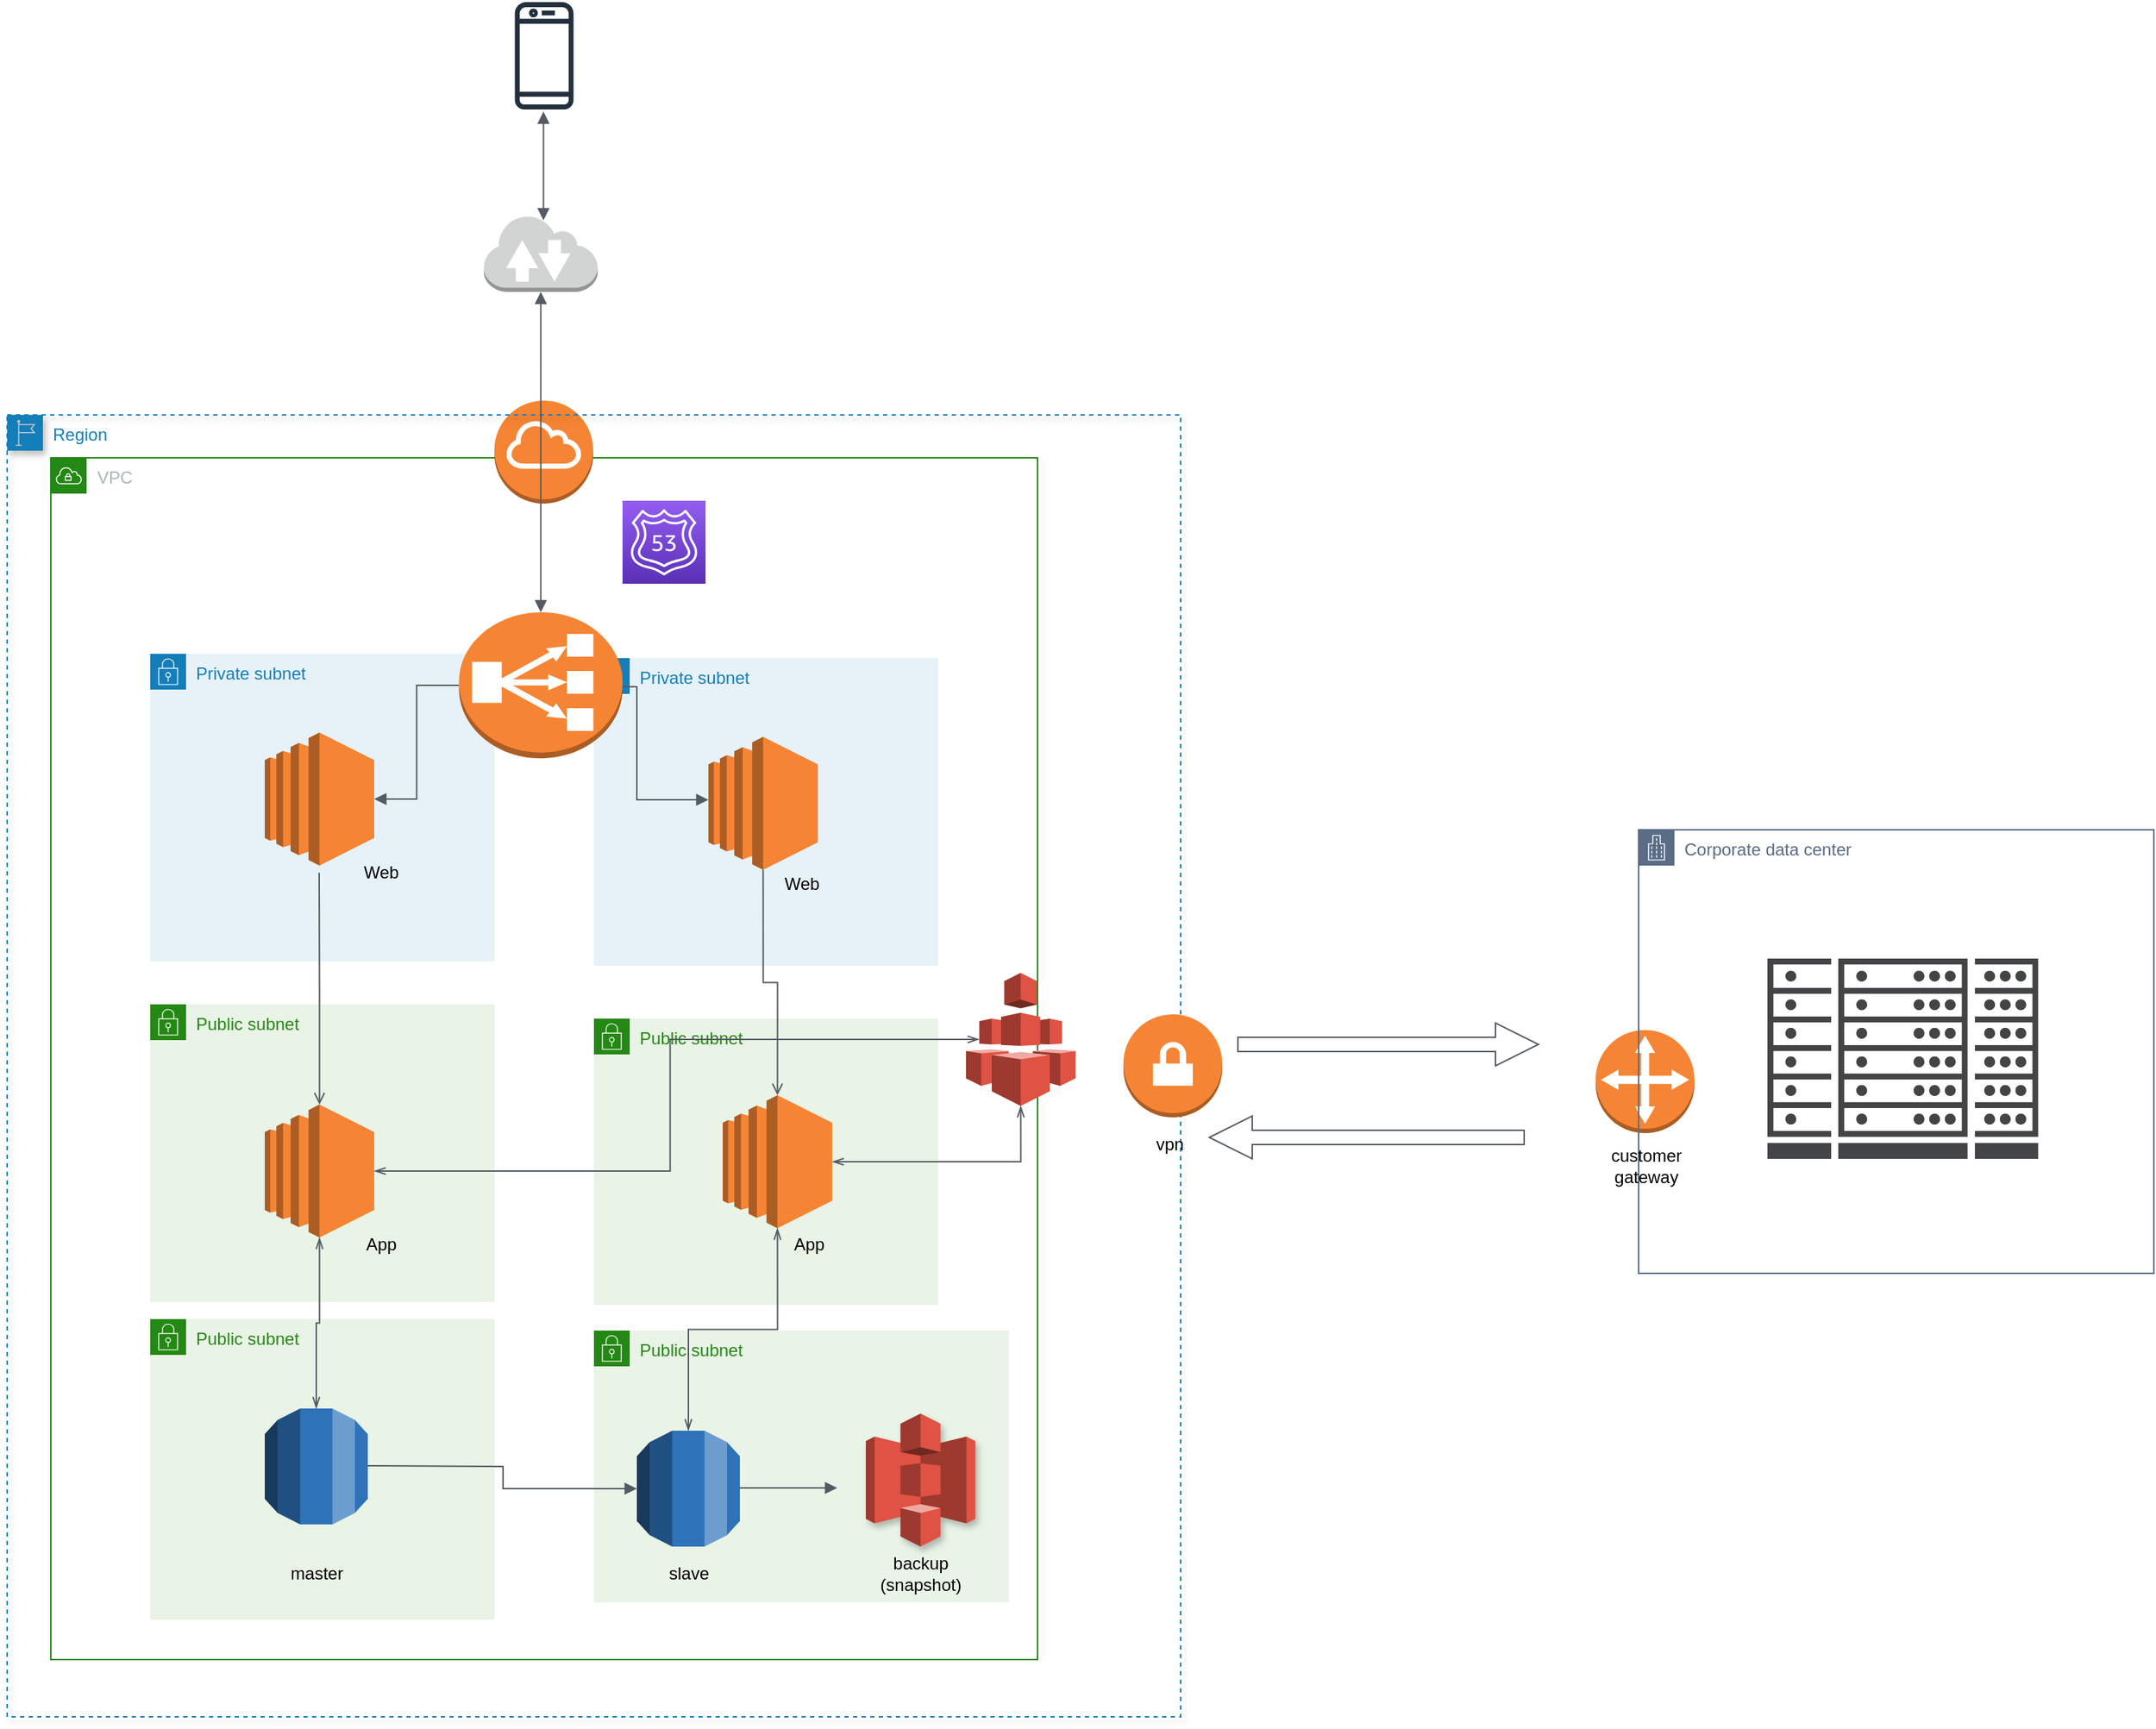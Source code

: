 <mxfile version="17.2.1" type="device"><diagram id="IXsG80oCsGZxPLJD--3E" name="Page-1"><mxGraphModel dx="1666" dy="1963" grid="1" gridSize="10" guides="1" tooltips="1" connect="1" arrows="1" fold="1" page="1" pageScale="1" pageWidth="827" pageHeight="1169" math="0" shadow="0"><root><mxCell id="0"/><mxCell id="1" parent="0"/><mxCell id="rbVpOOUU9IhklZiercOR-5" value="VPC" style="points=[[0,0],[0.25,0],[0.5,0],[0.75,0],[1,0],[1,0.25],[1,0.5],[1,0.75],[1,1],[0.75,1],[0.5,1],[0.25,1],[0,1],[0,0.75],[0,0.5],[0,0.25]];outlineConnect=0;gradientColor=none;html=1;whiteSpace=wrap;fontSize=12;fontStyle=0;container=1;pointerEvents=0;collapsible=0;recursiveResize=0;shape=mxgraph.aws4.group;grIcon=mxgraph.aws4.group_vpc;strokeColor=#248814;fillColor=none;verticalAlign=top;align=left;spacingLeft=30;fontColor=#AAB7B8;dashed=0;" parent="1" vertex="1"><mxGeometry x="60.5" y="260" width="689.5" height="840" as="geometry"/></mxCell><mxCell id="rbVpOOUU9IhklZiercOR-6" value="Public subnet" style="points=[[0,0],[0.25,0],[0.5,0],[0.75,0],[1,0],[1,0.25],[1,0.5],[1,0.75],[1,1],[0.75,1],[0.5,1],[0.25,1],[0,1],[0,0.75],[0,0.5],[0,0.25]];outlineConnect=0;gradientColor=none;html=1;whiteSpace=wrap;fontSize=12;fontStyle=0;container=1;pointerEvents=0;collapsible=0;recursiveResize=0;shape=mxgraph.aws4.group;grIcon=mxgraph.aws4.group_security_group;grStroke=0;strokeColor=#248814;fillColor=#E9F3E6;verticalAlign=top;align=left;spacingLeft=30;fontColor=#248814;dashed=0;" parent="rbVpOOUU9IhklZiercOR-5" vertex="1"><mxGeometry x="69.5" y="382" width="240.5" height="208" as="geometry"/></mxCell><mxCell id="rbVpOOUU9IhklZiercOR-4" value="" style="outlineConnect=0;dashed=0;verticalLabelPosition=bottom;verticalAlign=top;align=center;html=1;shape=mxgraph.aws3.ec2;fillColor=#F58534;gradientColor=none;" parent="rbVpOOUU9IhklZiercOR-6" vertex="1"><mxGeometry x="80" y="70" width="76.5" height="93" as="geometry"/></mxCell><mxCell id="rbVpOOUU9IhklZiercOR-13" value="Private subnet" style="points=[[0,0],[0.25,0],[0.5,0],[0.75,0],[1,0],[1,0.25],[1,0.5],[1,0.75],[1,1],[0.75,1],[0.5,1],[0.25,1],[0,1],[0,0.75],[0,0.5],[0,0.25]];outlineConnect=0;gradientColor=none;html=1;whiteSpace=wrap;fontSize=12;fontStyle=0;container=1;pointerEvents=0;collapsible=0;recursiveResize=0;shape=mxgraph.aws4.group;grIcon=mxgraph.aws4.group_security_group;grStroke=0;strokeColor=#147EBA;fillColor=#E6F2F8;verticalAlign=top;align=left;spacingLeft=30;fontColor=#147EBA;dashed=0;" parent="rbVpOOUU9IhklZiercOR-5" vertex="1"><mxGeometry x="69.5" y="137" width="240.5" height="215" as="geometry"/></mxCell><mxCell id="rbVpOOUU9IhklZiercOR-14" value="" style="outlineConnect=0;dashed=0;verticalLabelPosition=bottom;verticalAlign=top;align=center;html=1;shape=mxgraph.aws3.ec2;fillColor=#F58534;gradientColor=none;" parent="rbVpOOUU9IhklZiercOR-13" vertex="1"><mxGeometry x="80" y="55" width="76.5" height="93" as="geometry"/></mxCell><mxCell id="rbVpOOUU9IhklZiercOR-27" value="" style="edgeStyle=orthogonalEdgeStyle;html=1;endArrow=none;elbow=vertical;startArrow=open;startFill=0;strokeColor=#545B64;rounded=0;" parent="rbVpOOUU9IhklZiercOR-5" source="rbVpOOUU9IhklZiercOR-4" edge="1"><mxGeometry width="100" relative="1" as="geometry"><mxPoint x="249.5" y="262" as="sourcePoint"/><mxPoint x="187.5" y="290" as="targetPoint"/></mxGeometry></mxCell><mxCell id="rbVpOOUU9IhklZiercOR-29" value="Public subnet" style="points=[[0,0],[0.25,0],[0.5,0],[0.75,0],[1,0],[1,0.25],[1,0.5],[1,0.75],[1,1],[0.75,1],[0.5,1],[0.25,1],[0,1],[0,0.75],[0,0.5],[0,0.25]];outlineConnect=0;gradientColor=none;html=1;whiteSpace=wrap;fontSize=12;fontStyle=0;container=1;pointerEvents=0;collapsible=0;recursiveResize=0;shape=mxgraph.aws4.group;grIcon=mxgraph.aws4.group_security_group;grStroke=0;strokeColor=#248814;fillColor=#E9F3E6;verticalAlign=top;align=left;spacingLeft=30;fontColor=#248814;dashed=0;" parent="rbVpOOUU9IhklZiercOR-5" vertex="1"><mxGeometry x="69.5" y="602" width="240.5" height="210" as="geometry"/></mxCell><mxCell id="rbVpOOUU9IhklZiercOR-63" value="" style="outlineConnect=0;dashed=0;verticalLabelPosition=bottom;verticalAlign=top;align=center;html=1;shape=mxgraph.aws3.internet_gateway;fillColor=#F58534;gradientColor=none;" parent="rbVpOOUU9IhklZiercOR-5" vertex="1"><mxGeometry x="310" y="-40" width="69" height="72" as="geometry"/></mxCell><mxCell id="rbVpOOUU9IhklZiercOR-62" value="Region" style="points=[[0,0],[0.25,0],[0.5,0],[0.75,0],[1,0],[1,0.25],[1,0.5],[1,0.75],[1,1],[0.75,1],[0.5,1],[0.25,1],[0,1],[0,0.75],[0,0.5],[0,0.25]];outlineConnect=0;gradientColor=none;html=1;whiteSpace=wrap;fontSize=12;fontStyle=0;container=1;pointerEvents=0;collapsible=0;recursiveResize=0;shape=mxgraph.aws4.group;grIcon=mxgraph.aws4.group_region;strokeColor=#147EBA;fillColor=none;verticalAlign=top;align=left;spacingLeft=30;fontColor=#147EBA;dashed=1;shadow=1;" parent="1" vertex="1"><mxGeometry x="30" y="230" width="820" height="910" as="geometry"/></mxCell><mxCell id="5YPxUz5dsuTZFwqubD_V-10" value="Public subnet" style="points=[[0,0],[0.25,0],[0.5,0],[0.75,0],[1,0],[1,0.25],[1,0.5],[1,0.75],[1,1],[0.75,1],[0.5,1],[0.25,1],[0,1],[0,0.75],[0,0.5],[0,0.25]];outlineConnect=0;gradientColor=none;html=1;whiteSpace=wrap;fontSize=12;fontStyle=0;container=1;pointerEvents=0;collapsible=0;recursiveResize=0;shape=mxgraph.aws4.group;grIcon=mxgraph.aws4.group_security_group;grStroke=0;strokeColor=#248814;fillColor=#E9F3E6;verticalAlign=top;align=left;spacingLeft=30;fontColor=#248814;dashed=0;" parent="rbVpOOUU9IhklZiercOR-62" vertex="1"><mxGeometry x="410" y="422" width="240.5" height="200" as="geometry"/></mxCell><mxCell id="rbVpOOUU9IhklZiercOR-12" value="" style="outlineConnect=0;dashed=0;verticalLabelPosition=bottom;verticalAlign=top;align=center;html=1;shape=mxgraph.aws3.ec2;fillColor=#F58534;gradientColor=none;" parent="5YPxUz5dsuTZFwqubD_V-10" vertex="1"><mxGeometry x="90" y="53.5" width="76.5" height="93" as="geometry"/></mxCell><mxCell id="nPi6pv4HeE6bBKtAneD--34" value="App" style="text;html=1;resizable=0;autosize=1;align=center;verticalAlign=middle;points=[];fillColor=none;strokeColor=none;rounded=0;shadow=1;" parent="5YPxUz5dsuTZFwqubD_V-10" vertex="1"><mxGeometry x="130" y="148" width="40" height="20" as="geometry"/></mxCell><mxCell id="rbVpOOUU9IhklZiercOR-59" value="" style="sketch=0;points=[[0,0,0],[0.25,0,0],[0.5,0,0],[0.75,0,0],[1,0,0],[0,1,0],[0.25,1,0],[0.5,1,0],[0.75,1,0],[1,1,0],[0,0.25,0],[0,0.5,0],[0,0.75,0],[1,0.25,0],[1,0.5,0],[1,0.75,0]];outlineConnect=0;fontColor=#232F3E;gradientColor=#945DF2;gradientDirection=north;fillColor=#5A30B5;strokeColor=#ffffff;dashed=0;verticalLabelPosition=bottom;verticalAlign=top;align=center;html=1;fontSize=12;fontStyle=0;aspect=fixed;shape=mxgraph.aws4.resourceIcon;resIcon=mxgraph.aws4.route_53;" parent="rbVpOOUU9IhklZiercOR-62" vertex="1"><mxGeometry x="430" y="60" width="58" height="58" as="geometry"/></mxCell><mxCell id="rbVpOOUU9IhklZiercOR-83" value="Private subnet" style="points=[[0,0],[0.25,0],[0.5,0],[0.75,0],[1,0],[1,0.25],[1,0.5],[1,0.75],[1,1],[0.75,1],[0.5,1],[0.25,1],[0,1],[0,0.75],[0,0.5],[0,0.25]];outlineConnect=0;gradientColor=none;html=1;whiteSpace=wrap;fontSize=12;fontStyle=0;container=1;pointerEvents=0;collapsible=0;recursiveResize=0;shape=mxgraph.aws4.group;grIcon=mxgraph.aws4.group_security_group;grStroke=0;strokeColor=#147EBA;fillColor=#E6F2F8;verticalAlign=top;align=left;spacingLeft=30;fontColor=#147EBA;dashed=0;" parent="rbVpOOUU9IhklZiercOR-62" vertex="1"><mxGeometry x="410" y="170" width="240.5" height="215" as="geometry"/></mxCell><mxCell id="rbVpOOUU9IhklZiercOR-84" value="" style="outlineConnect=0;dashed=0;verticalLabelPosition=bottom;verticalAlign=top;align=center;html=1;shape=mxgraph.aws3.ec2;fillColor=#F58534;gradientColor=none;" parent="rbVpOOUU9IhklZiercOR-83" vertex="1"><mxGeometry x="80" y="55" width="76.5" height="93" as="geometry"/></mxCell><mxCell id="nPi6pv4HeE6bBKtAneD--31" value="Web" style="text;html=1;resizable=0;autosize=1;align=center;verticalAlign=middle;points=[];fillColor=none;strokeColor=none;rounded=0;shadow=1;" parent="rbVpOOUU9IhklZiercOR-83" vertex="1"><mxGeometry x="125" y="148" width="40" height="20" as="geometry"/></mxCell><mxCell id="rbVpOOUU9IhklZiercOR-24" value="" style="edgeStyle=orthogonalEdgeStyle;html=1;endArrow=block;elbow=vertical;startArrow=none;endFill=1;strokeColor=#545B64;rounded=0;exitX=1;exitY=0.5;exitDx=0;exitDy=0;exitPerimeter=0;" parent="rbVpOOUU9IhklZiercOR-62" source="rbVpOOUU9IhklZiercOR-22" target="rbVpOOUU9IhklZiercOR-84" edge="1"><mxGeometry width="100" relative="1" as="geometry"><mxPoint x="379.5" y="302" as="sourcePoint"/><mxPoint x="450" y="269" as="targetPoint"/><Array as="points"><mxPoint x="385" y="196"/><mxPoint x="380" y="196"/><mxPoint x="380" y="190"/><mxPoint x="440" y="190"/><mxPoint x="440" y="269"/></Array></mxGeometry></mxCell><mxCell id="rbVpOOUU9IhklZiercOR-52" value="" style="outlineConnect=0;dashed=0;verticalLabelPosition=bottom;verticalAlign=top;align=center;html=1;shape=mxgraph.aws3.efs;fillColor=#E05243;gradientColor=none;" parent="rbVpOOUU9IhklZiercOR-62" vertex="1"><mxGeometry x="670" y="390" width="76.5" height="93" as="geometry"/></mxCell><mxCell id="rbVpOOUU9IhklZiercOR-28" value="" style="edgeStyle=orthogonalEdgeStyle;html=1;endArrow=none;elbow=vertical;startArrow=open;startFill=0;strokeColor=#545B64;rounded=0;entryX=0.5;entryY=1;entryDx=0;entryDy=0;entryPerimeter=0;exitX=0.5;exitY=0;exitDx=0;exitDy=0;exitPerimeter=0;" parent="rbVpOOUU9IhklZiercOR-62" source="rbVpOOUU9IhklZiercOR-12" target="rbVpOOUU9IhklZiercOR-84" edge="1"><mxGeometry width="100" relative="1" as="geometry"><mxPoint x="228.3" y="502" as="sourcePoint"/><mxPoint x="488.25" y="315" as="targetPoint"/></mxGeometry></mxCell><mxCell id="rbVpOOUU9IhklZiercOR-54" value="" style="edgeStyle=orthogonalEdgeStyle;html=1;endArrow=openThin;elbow=vertical;startArrow=openThin;startFill=0;endFill=0;strokeColor=#545B64;rounded=0;exitX=0.5;exitY=1;exitDx=0;exitDy=0;exitPerimeter=0;entryX=1;entryY=0.5;entryDx=0;entryDy=0;entryPerimeter=0;" parent="rbVpOOUU9IhklZiercOR-62" source="rbVpOOUU9IhklZiercOR-52" target="rbVpOOUU9IhklZiercOR-12" edge="1"><mxGeometry width="100" relative="1" as="geometry"><mxPoint x="679.18" y="428.5" as="sourcePoint"/><mxPoint x="266.5" y="548.5" as="targetPoint"/></mxGeometry></mxCell><mxCell id="5YPxUz5dsuTZFwqubD_V-12" value="Public subnet" style="points=[[0,0],[0.25,0],[0.5,0],[0.75,0],[1,0],[1,0.25],[1,0.5],[1,0.75],[1,1],[0.75,1],[0.5,1],[0.25,1],[0,1],[0,0.75],[0,0.5],[0,0.25]];outlineConnect=0;gradientColor=none;html=1;whiteSpace=wrap;fontSize=12;fontStyle=0;container=1;pointerEvents=0;collapsible=0;recursiveResize=0;shape=mxgraph.aws4.group;grIcon=mxgraph.aws4.group_security_group;grStroke=0;strokeColor=#248814;fillColor=#E9F3E6;verticalAlign=top;align=left;spacingLeft=30;fontColor=#248814;dashed=0;" parent="rbVpOOUU9IhklZiercOR-62" vertex="1"><mxGeometry x="410" y="640" width="290" height="190" as="geometry"/></mxCell><mxCell id="rbVpOOUU9IhklZiercOR-50" value="" style="outlineConnect=0;dashed=0;verticalLabelPosition=bottom;verticalAlign=top;align=center;html=1;shape=mxgraph.aws3.rds;fillColor=#2E73B8;gradientColor=none;" parent="5YPxUz5dsuTZFwqubD_V-12" vertex="1"><mxGeometry x="30" y="70" width="72" height="81" as="geometry"/></mxCell><mxCell id="nPi6pv4HeE6bBKtAneD--24" value="slave" style="text;html=1;align=center;verticalAlign=middle;resizable=0;points=[];autosize=1;strokeColor=none;fillColor=none;" parent="5YPxUz5dsuTZFwqubD_V-12" vertex="1"><mxGeometry x="46" y="160" width="40" height="20" as="geometry"/></mxCell><mxCell id="nPi6pv4HeE6bBKtAneD--26" value="" style="edgeStyle=orthogonalEdgeStyle;html=1;endArrow=block;elbow=vertical;startArrow=none;endFill=1;strokeColor=#545B64;rounded=0;" parent="5YPxUz5dsuTZFwqubD_V-12" edge="1"><mxGeometry width="100" relative="1" as="geometry"><mxPoint x="102" y="110" as="sourcePoint"/><mxPoint x="170" y="110" as="targetPoint"/></mxGeometry></mxCell><mxCell id="nPi6pv4HeE6bBKtAneD--27" value="" style="outlineConnect=0;dashed=0;verticalLabelPosition=bottom;verticalAlign=top;align=center;html=1;shape=mxgraph.aws3.s3;fillColor=#E05243;gradientColor=none;shadow=1;" parent="5YPxUz5dsuTZFwqubD_V-12" vertex="1"><mxGeometry x="190" y="58" width="76.5" height="93" as="geometry"/></mxCell><mxCell id="nPi6pv4HeE6bBKtAneD--28" value="backup&lt;br&gt;(snapshot)" style="text;html=1;resizable=0;autosize=1;align=center;verticalAlign=middle;points=[];fillColor=none;strokeColor=none;rounded=0;shadow=1;" parent="5YPxUz5dsuTZFwqubD_V-12" vertex="1"><mxGeometry x="193.25" y="155" width="70" height="30" as="geometry"/></mxCell><mxCell id="rbVpOOUU9IhklZiercOR-51" value="" style="edgeStyle=orthogonalEdgeStyle;html=1;endArrow=openThin;elbow=vertical;startArrow=openThin;startFill=0;endFill=0;strokeColor=#545B64;rounded=0;exitX=0.5;exitY=1;exitDx=0;exitDy=0;exitPerimeter=0;entryX=0.5;entryY=0;entryDx=0;entryDy=0;entryPerimeter=0;" parent="rbVpOOUU9IhklZiercOR-62" source="rbVpOOUU9IhklZiercOR-12" target="rbVpOOUU9IhklZiercOR-50" edge="1"><mxGeometry width="100" relative="1" as="geometry"><mxPoint x="228.3" y="595" as="sourcePoint"/><mxPoint x="206" y="732" as="targetPoint"/></mxGeometry></mxCell><mxCell id="rbVpOOUU9IhklZiercOR-36" value="" style="outlineConnect=0;dashed=0;verticalLabelPosition=bottom;verticalAlign=top;align=center;html=1;shape=mxgraph.aws3.rds;fillColor=#2E73B8;gradientColor=none;" parent="rbVpOOUU9IhklZiercOR-62" vertex="1"><mxGeometry x="180" y="694.5" width="72" height="81" as="geometry"/></mxCell><mxCell id="rbVpOOUU9IhklZiercOR-22" value="" style="outlineConnect=0;dashed=0;verticalLabelPosition=bottom;verticalAlign=top;align=center;html=1;shape=mxgraph.aws3.classic_load_balancer;fillColor=#F58534;gradientColor=none;" parent="rbVpOOUU9IhklZiercOR-62" vertex="1"><mxGeometry x="315.75" y="138" width="114.25" height="102" as="geometry"/></mxCell><mxCell id="5YPxUz5dsuTZFwqubD_V-15" value="" style="outlineConnect=0;dashed=0;verticalLabelPosition=bottom;verticalAlign=top;align=center;html=1;shape=mxgraph.aws3.vpn_gateway;fillColor=#F58534;gradientColor=none;" parent="rbVpOOUU9IhklZiercOR-62" vertex="1"><mxGeometry x="780" y="419" width="69" height="72" as="geometry"/></mxCell><mxCell id="nPi6pv4HeE6bBKtAneD--6" value="master" style="text;html=1;align=center;verticalAlign=middle;resizable=0;points=[];autosize=1;strokeColor=none;fillColor=none;" parent="rbVpOOUU9IhklZiercOR-62" vertex="1"><mxGeometry x="191" y="800" width="50" height="20" as="geometry"/></mxCell><mxCell id="nPi6pv4HeE6bBKtAneD--25" value="" style="edgeStyle=orthogonalEdgeStyle;html=1;endArrow=block;elbow=vertical;startArrow=none;endFill=1;strokeColor=#545B64;rounded=0;entryX=0;entryY=0.5;entryDx=0;entryDy=0;entryPerimeter=0;" parent="rbVpOOUU9IhklZiercOR-62" target="rbVpOOUU9IhklZiercOR-50" edge="1"><mxGeometry width="100" relative="1" as="geometry"><mxPoint x="252" y="734.5" as="sourcePoint"/><mxPoint x="352" y="734.5" as="targetPoint"/></mxGeometry></mxCell><mxCell id="nPi6pv4HeE6bBKtAneD--29" value="vpn" style="text;html=1;align=center;verticalAlign=middle;resizable=0;points=[];autosize=1;strokeColor=none;fillColor=none;" parent="rbVpOOUU9IhklZiercOR-62" vertex="1"><mxGeometry x="797" y="500" width="30" height="20" as="geometry"/></mxCell><mxCell id="nPi6pv4HeE6bBKtAneD--32" value="Web" style="text;html=1;resizable=0;autosize=1;align=center;verticalAlign=middle;points=[];fillColor=none;strokeColor=none;rounded=0;shadow=1;" parent="rbVpOOUU9IhklZiercOR-62" vertex="1"><mxGeometry x="241" y="310" width="40" height="20" as="geometry"/></mxCell><mxCell id="nPi6pv4HeE6bBKtAneD--33" value="App" style="text;html=1;resizable=0;autosize=1;align=center;verticalAlign=middle;points=[];fillColor=none;strokeColor=none;rounded=0;shadow=1;" parent="rbVpOOUU9IhklZiercOR-62" vertex="1"><mxGeometry x="241" y="570" width="40" height="20" as="geometry"/></mxCell><mxCell id="rbVpOOUU9IhklZiercOR-58" value="" style="sketch=0;outlineConnect=0;fontColor=#232F3E;gradientColor=none;fillColor=#232F3D;strokeColor=none;dashed=0;verticalLabelPosition=bottom;verticalAlign=top;align=center;html=1;fontSize=12;fontStyle=0;aspect=fixed;pointerEvents=1;shape=mxgraph.aws4.mobile_client;" parent="1" vertex="1"><mxGeometry x="384.75" y="-60" width="41" height="78" as="geometry"/></mxCell><mxCell id="rbVpOOUU9IhklZiercOR-60" value="" style="edgeStyle=orthogonalEdgeStyle;html=1;endArrow=block;elbow=vertical;startArrow=block;startFill=1;endFill=1;strokeColor=#545B64;rounded=0;entryX=0.5;entryY=0;entryDx=0;entryDy=0;entryPerimeter=0;" parent="1" edge="1"><mxGeometry width="100" relative="1" as="geometry"><mxPoint x="404.75" y="18" as="sourcePoint"/><mxPoint x="404.75" y="94" as="targetPoint"/></mxGeometry></mxCell><mxCell id="rbVpOOUU9IhklZiercOR-23" value="" style="edgeStyle=orthogonalEdgeStyle;html=1;endArrow=block;elbow=vertical;startArrow=none;endFill=1;strokeColor=#545B64;rounded=0;" parent="1" source="rbVpOOUU9IhklZiercOR-22" target="rbVpOOUU9IhklZiercOR-14" edge="1"><mxGeometry width="100" relative="1" as="geometry"><mxPoint x="310" y="522" as="sourcePoint"/><mxPoint x="410" y="522" as="targetPoint"/></mxGeometry></mxCell><mxCell id="rbVpOOUU9IhklZiercOR-56" value="" style="edgeStyle=orthogonalEdgeStyle;html=1;endArrow=block;elbow=vertical;startArrow=block;startFill=1;endFill=1;strokeColor=#545B64;rounded=0;exitX=0.5;exitY=1;exitDx=0;exitDy=0;exitPerimeter=0;entryX=0.5;entryY=0;entryDx=0;entryDy=0;entryPerimeter=0;" parent="1" source="rbVpOOUU9IhklZiercOR-55" target="rbVpOOUU9IhklZiercOR-22" edge="1"><mxGeometry width="100" relative="1" as="geometry"><mxPoint x="390.5" y="570" as="sourcePoint"/><mxPoint x="490.5" y="570" as="targetPoint"/></mxGeometry></mxCell><mxCell id="rbVpOOUU9IhklZiercOR-53" value="" style="edgeStyle=orthogonalEdgeStyle;html=1;endArrow=openThin;elbow=vertical;startArrow=openThin;startFill=0;endFill=0;strokeColor=#545B64;rounded=0;exitX=0.12;exitY=0.5;exitDx=0;exitDy=0;exitPerimeter=0;entryX=1;entryY=0.5;entryDx=0;entryDy=0;entryPerimeter=0;" parent="1" source="rbVpOOUU9IhklZiercOR-52" target="rbVpOOUU9IhklZiercOR-4" edge="1"><mxGeometry width="100" relative="1" as="geometry"><mxPoint x="258.3" y="815" as="sourcePoint"/><mxPoint x="236" y="952" as="targetPoint"/></mxGeometry></mxCell><mxCell id="rbVpOOUU9IhklZiercOR-35" value="" style="edgeStyle=orthogonalEdgeStyle;html=1;endArrow=openThin;elbow=vertical;startArrow=openThin;startFill=0;endFill=0;strokeColor=#545B64;rounded=0;" parent="1" source="rbVpOOUU9IhklZiercOR-4" target="rbVpOOUU9IhklZiercOR-36" edge="1"><mxGeometry width="100" relative="1" as="geometry"><mxPoint x="310" y="832" as="sourcePoint"/><mxPoint x="410" y="832" as="targetPoint"/></mxGeometry></mxCell><mxCell id="nPi6pv4HeE6bBKtAneD--1" value="" style="edgeStyle=orthogonalEdgeStyle;html=1;endArrow=block;elbow=vertical;startArrow=block;startFill=1;endFill=1;strokeColor=#545B64;rounded=0;shape=arrow;" parent="1" edge="1"><mxGeometry width="100" relative="1" as="geometry"><mxPoint x="1090" y="735" as="sourcePoint"/><mxPoint x="870" y="735" as="targetPoint"/><Array as="points"><mxPoint x="1090" y="710"/><mxPoint x="875" y="710"/><mxPoint x="875" y="730"/></Array></mxGeometry></mxCell><mxCell id="nPi6pv4HeE6bBKtAneD--2" value="" style="edgeStyle=orthogonalEdgeStyle;html=1;endArrow=block;elbow=vertical;startArrow=none;endFill=1;strokeColor=#545B64;rounded=0;shape=arrow;" parent="1" edge="1"><mxGeometry width="100" relative="1" as="geometry"><mxPoint x="890" y="670" as="sourcePoint"/><mxPoint x="1100" y="670" as="targetPoint"/></mxGeometry></mxCell><mxCell id="nPi6pv4HeE6bBKtAneD--3" value="" style="outlineConnect=0;dashed=0;verticalLabelPosition=bottom;verticalAlign=top;align=center;html=1;shape=mxgraph.aws3.customer_gateway;fillColor=#F58534;gradientColor=none;" parent="1" vertex="1"><mxGeometry x="1140" y="660" width="69" height="72" as="geometry"/></mxCell><mxCell id="nPi6pv4HeE6bBKtAneD--4" value="Corporate data center" style="points=[[0,0],[0.25,0],[0.5,0],[0.75,0],[1,0],[1,0.25],[1,0.5],[1,0.75],[1,1],[0.75,1],[0.5,1],[0.25,1],[0,1],[0,0.75],[0,0.5],[0,0.25]];outlineConnect=0;gradientColor=none;html=1;whiteSpace=wrap;fontSize=12;fontStyle=0;container=1;pointerEvents=0;collapsible=0;recursiveResize=0;shape=mxgraph.aws4.group;grIcon=mxgraph.aws4.group_corporate_data_center;strokeColor=#5A6C86;fillColor=none;verticalAlign=top;align=left;spacingLeft=30;fontColor=#5A6C86;dashed=0;" parent="1" vertex="1"><mxGeometry x="1170" y="520" width="360" height="310" as="geometry"/></mxCell><mxCell id="5YPxUz5dsuTZFwqubD_V-14" value="" style="sketch=0;pointerEvents=1;shadow=0;dashed=0;html=1;strokeColor=none;fillColor=#434445;aspect=fixed;labelPosition=center;verticalLabelPosition=bottom;verticalAlign=top;align=center;outlineConnect=0;shape=mxgraph.vvd.datacenter;" parent="nPi6pv4HeE6bBKtAneD--4" vertex="1"><mxGeometry x="90" y="90" width="189.19" height="140" as="geometry"/></mxCell><mxCell id="nPi6pv4HeE6bBKtAneD--30" value="customer&lt;br&gt;gateway" style="text;html=1;align=center;verticalAlign=middle;resizable=0;points=[];autosize=1;strokeColor=none;fillColor=none;" parent="1" vertex="1"><mxGeometry x="1144.5" y="740" width="60" height="30" as="geometry"/></mxCell><mxCell id="rbVpOOUU9IhklZiercOR-55" value="" style="outlineConnect=0;dashed=0;verticalLabelPosition=bottom;verticalAlign=top;align=center;html=1;shape=mxgraph.aws3.internet_2;fillColor=#D2D3D3;gradientColor=none;" parent="1" vertex="1"><mxGeometry x="363.13" y="90" width="79.5" height="54" as="geometry"/></mxCell></root></mxGraphModel></diagram></mxfile>